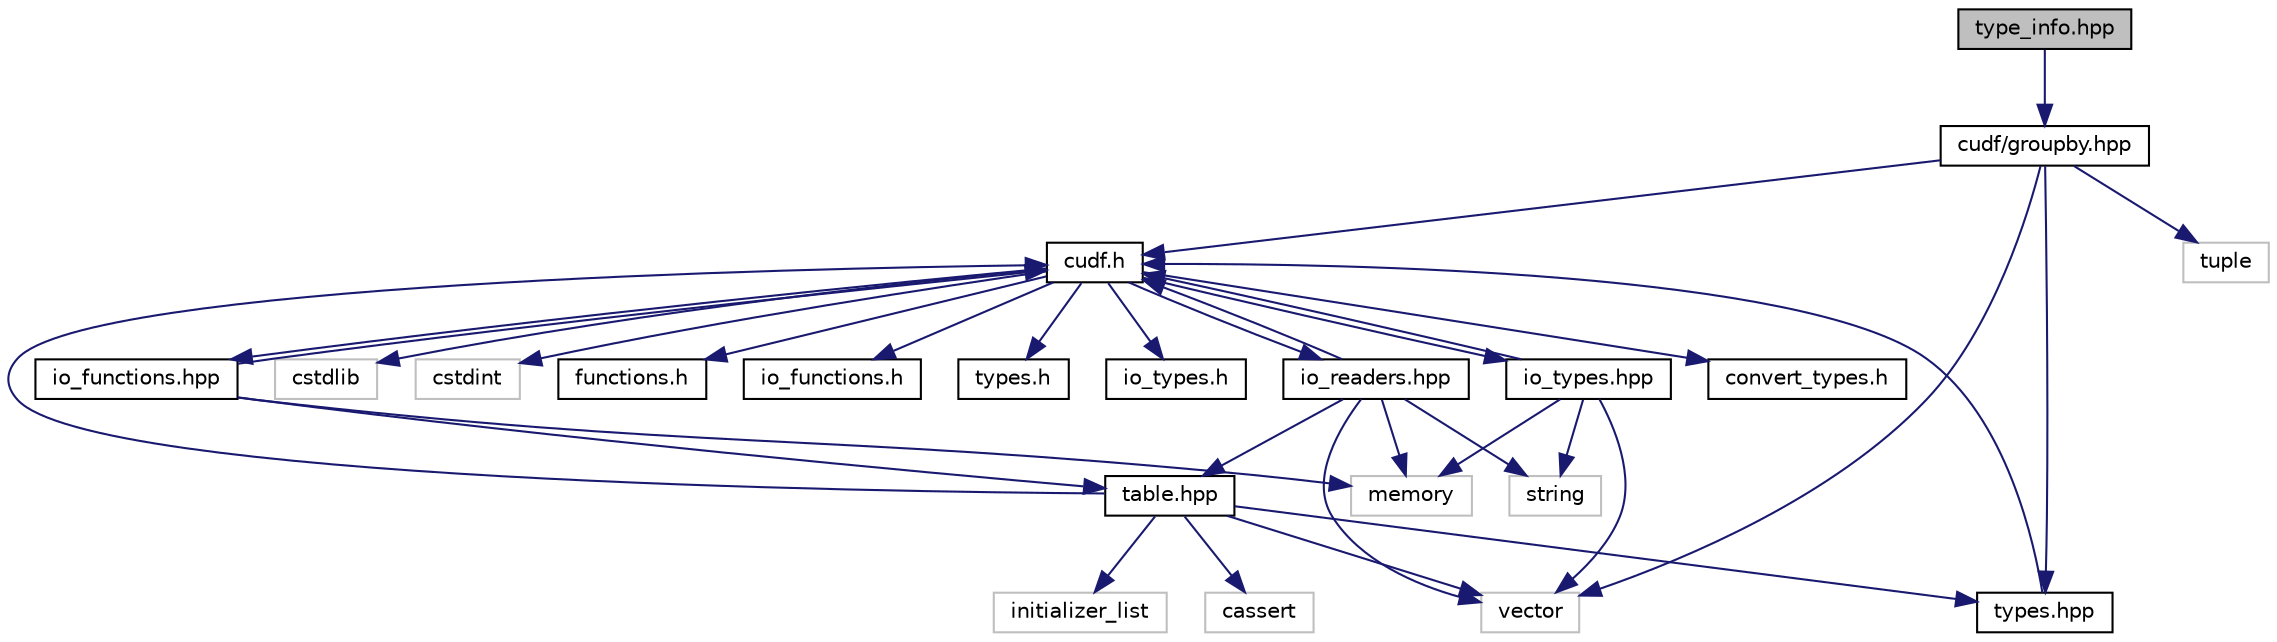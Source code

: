 digraph "type_info.hpp"
{
  edge [fontname="Helvetica",fontsize="10",labelfontname="Helvetica",labelfontsize="10"];
  node [fontname="Helvetica",fontsize="10",shape=record];
  Node0 [label="type_info.hpp",height=0.2,width=0.4,color="black", fillcolor="grey75", style="filled", fontcolor="black"];
  Node0 -> Node1 [color="midnightblue",fontsize="10",style="solid",fontname="Helvetica"];
  Node1 [label="cudf/groupby.hpp",height=0.2,width=0.4,color="black", fillcolor="white", style="filled",URL="$include_2cudf_2groupby_8hpp_source.html"];
  Node1 -> Node2 [color="midnightblue",fontsize="10",style="solid",fontname="Helvetica"];
  Node2 [label="cudf.h",height=0.2,width=0.4,color="black", fillcolor="white", style="filled",URL="$cudf_8h_source.html"];
  Node2 -> Node3 [color="midnightblue",fontsize="10",style="solid",fontname="Helvetica"];
  Node3 [label="cstdlib",height=0.2,width=0.4,color="grey75", fillcolor="white", style="filled"];
  Node2 -> Node4 [color="midnightblue",fontsize="10",style="solid",fontname="Helvetica"];
  Node4 [label="cstdint",height=0.2,width=0.4,color="grey75", fillcolor="white", style="filled"];
  Node2 -> Node5 [color="midnightblue",fontsize="10",style="solid",fontname="Helvetica"];
  Node5 [label="types.h",height=0.2,width=0.4,color="black", fillcolor="white", style="filled",URL="$types_8h_source.html"];
  Node2 -> Node6 [color="midnightblue",fontsize="10",style="solid",fontname="Helvetica"];
  Node6 [label="io_types.h",height=0.2,width=0.4,color="black", fillcolor="white", style="filled",URL="$io__types_8h_source.html"];
  Node2 -> Node7 [color="midnightblue",fontsize="10",style="solid",fontname="Helvetica"];
  Node7 [label="convert_types.h",height=0.2,width=0.4,color="black", fillcolor="white", style="filled",URL="$convert__types_8h_source.html"];
  Node2 -> Node8 [color="midnightblue",fontsize="10",style="solid",fontname="Helvetica"];
  Node8 [label="io_types.hpp",height=0.2,width=0.4,color="black", fillcolor="white", style="filled",URL="$io__types_8hpp_source.html"];
  Node8 -> Node9 [color="midnightblue",fontsize="10",style="solid",fontname="Helvetica"];
  Node9 [label="string",height=0.2,width=0.4,color="grey75", fillcolor="white", style="filled"];
  Node8 -> Node10 [color="midnightblue",fontsize="10",style="solid",fontname="Helvetica"];
  Node10 [label="vector",height=0.2,width=0.4,color="grey75", fillcolor="white", style="filled"];
  Node8 -> Node11 [color="midnightblue",fontsize="10",style="solid",fontname="Helvetica"];
  Node11 [label="memory",height=0.2,width=0.4,color="grey75", fillcolor="white", style="filled"];
  Node8 -> Node2 [color="midnightblue",fontsize="10",style="solid",fontname="Helvetica"];
  Node2 -> Node12 [color="midnightblue",fontsize="10",style="solid",fontname="Helvetica"];
  Node12 [label="io_functions.hpp",height=0.2,width=0.4,color="black", fillcolor="white", style="filled",URL="$io__functions_8hpp_source.html"];
  Node12 -> Node2 [color="midnightblue",fontsize="10",style="solid",fontname="Helvetica"];
  Node12 -> Node13 [color="midnightblue",fontsize="10",style="solid",fontname="Helvetica"];
  Node13 [label="table.hpp",height=0.2,width=0.4,color="black", fillcolor="white", style="filled",URL="$table_8hpp_source.html"];
  Node13 -> Node2 [color="midnightblue",fontsize="10",style="solid",fontname="Helvetica"];
  Node13 -> Node14 [color="midnightblue",fontsize="10",style="solid",fontname="Helvetica"];
  Node14 [label="types.hpp",height=0.2,width=0.4,color="black", fillcolor="white", style="filled",URL="$types_8hpp.html",tooltip="Type declarations for libcudf. "];
  Node14 -> Node2 [color="midnightblue",fontsize="10",style="solid",fontname="Helvetica"];
  Node13 -> Node15 [color="midnightblue",fontsize="10",style="solid",fontname="Helvetica"];
  Node15 [label="cassert",height=0.2,width=0.4,color="grey75", fillcolor="white", style="filled"];
  Node13 -> Node16 [color="midnightblue",fontsize="10",style="solid",fontname="Helvetica"];
  Node16 [label="initializer_list",height=0.2,width=0.4,color="grey75", fillcolor="white", style="filled"];
  Node13 -> Node10 [color="midnightblue",fontsize="10",style="solid",fontname="Helvetica"];
  Node12 -> Node11 [color="midnightblue",fontsize="10",style="solid",fontname="Helvetica"];
  Node2 -> Node17 [color="midnightblue",fontsize="10",style="solid",fontname="Helvetica"];
  Node17 [label="io_readers.hpp",height=0.2,width=0.4,color="black", fillcolor="white", style="filled",URL="$io__readers_8hpp_source.html"];
  Node17 -> Node9 [color="midnightblue",fontsize="10",style="solid",fontname="Helvetica"];
  Node17 -> Node10 [color="midnightblue",fontsize="10",style="solid",fontname="Helvetica"];
  Node17 -> Node11 [color="midnightblue",fontsize="10",style="solid",fontname="Helvetica"];
  Node17 -> Node2 [color="midnightblue",fontsize="10",style="solid",fontname="Helvetica"];
  Node17 -> Node13 [color="midnightblue",fontsize="10",style="solid",fontname="Helvetica"];
  Node2 -> Node18 [color="midnightblue",fontsize="10",style="solid",fontname="Helvetica"];
  Node18 [label="functions.h",height=0.2,width=0.4,color="black", fillcolor="white", style="filled",URL="$functions_8h_source.html"];
  Node2 -> Node19 [color="midnightblue",fontsize="10",style="solid",fontname="Helvetica"];
  Node19 [label="io_functions.h",height=0.2,width=0.4,color="black", fillcolor="white", style="filled",URL="$io__functions_8h_source.html"];
  Node1 -> Node14 [color="midnightblue",fontsize="10",style="solid",fontname="Helvetica"];
  Node1 -> Node20 [color="midnightblue",fontsize="10",style="solid",fontname="Helvetica"];
  Node20 [label="tuple",height=0.2,width=0.4,color="grey75", fillcolor="white", style="filled"];
  Node1 -> Node10 [color="midnightblue",fontsize="10",style="solid",fontname="Helvetica"];
}
